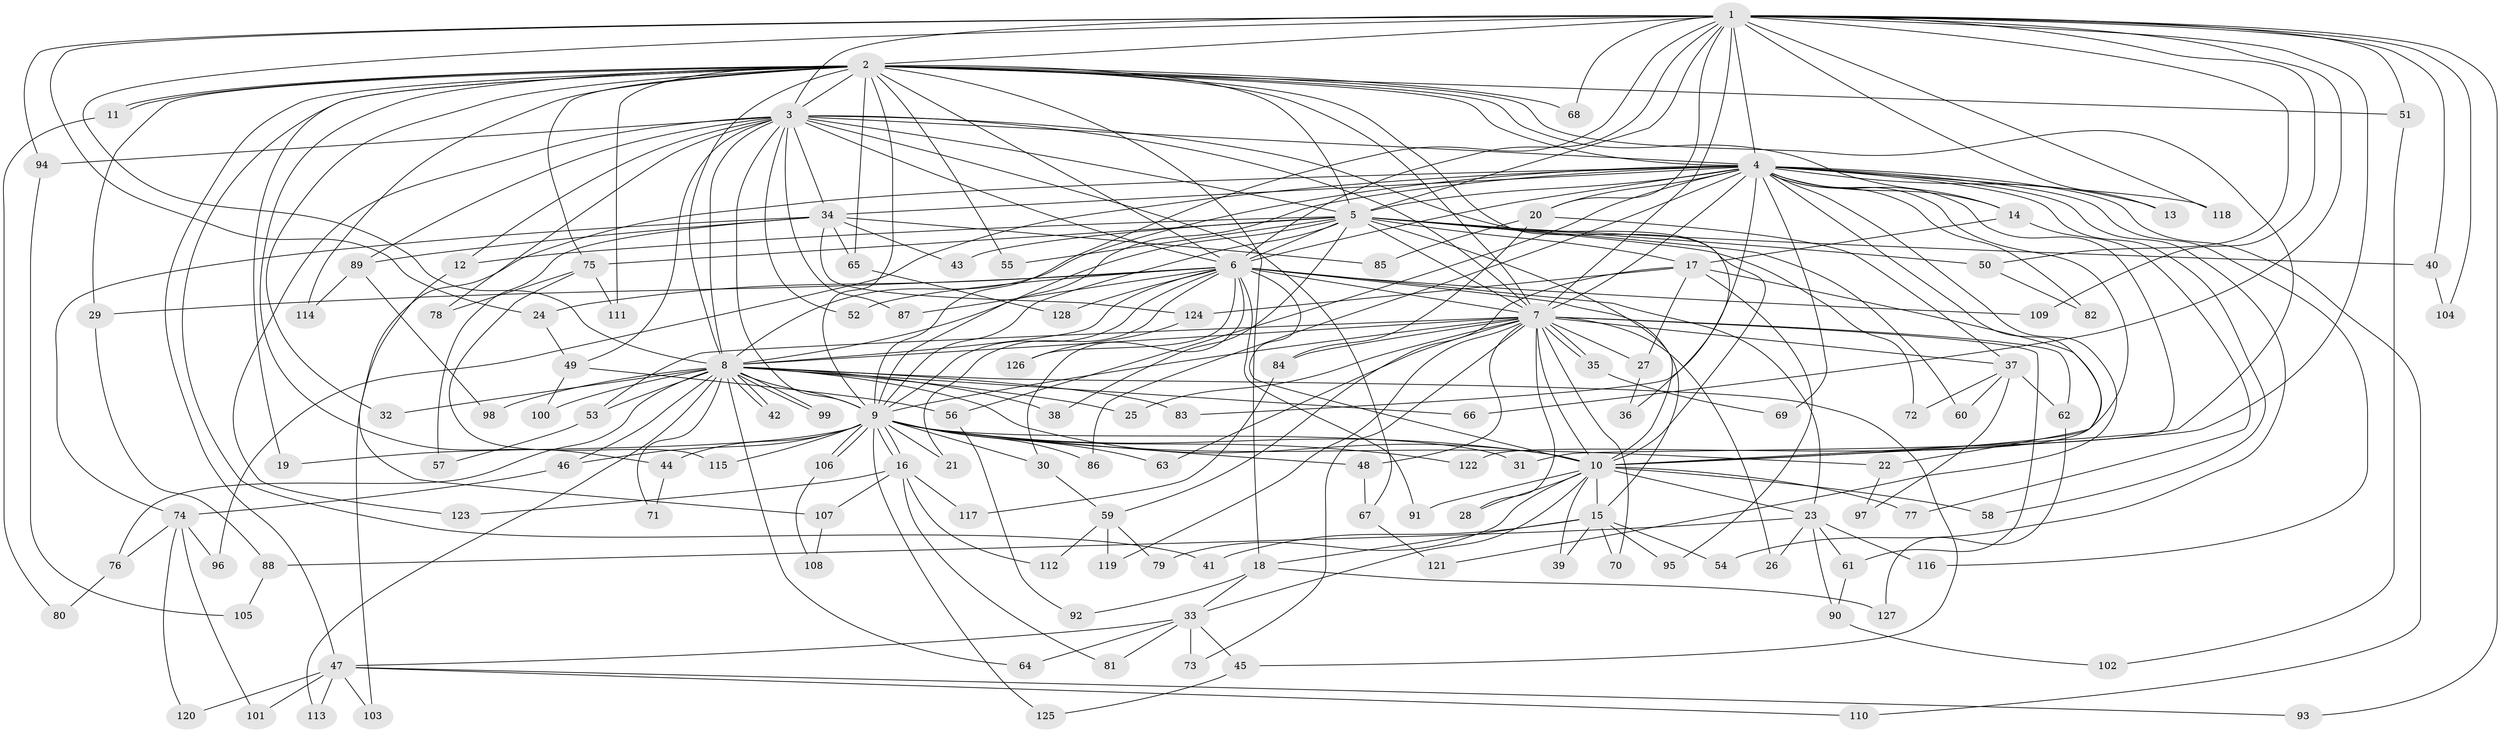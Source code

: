 // Generated by graph-tools (version 1.1) at 2025/01/03/09/25 03:01:27]
// undirected, 128 vertices, 281 edges
graph export_dot {
graph [start="1"]
  node [color=gray90,style=filled];
  1;
  2;
  3;
  4;
  5;
  6;
  7;
  8;
  9;
  10;
  11;
  12;
  13;
  14;
  15;
  16;
  17;
  18;
  19;
  20;
  21;
  22;
  23;
  24;
  25;
  26;
  27;
  28;
  29;
  30;
  31;
  32;
  33;
  34;
  35;
  36;
  37;
  38;
  39;
  40;
  41;
  42;
  43;
  44;
  45;
  46;
  47;
  48;
  49;
  50;
  51;
  52;
  53;
  54;
  55;
  56;
  57;
  58;
  59;
  60;
  61;
  62;
  63;
  64;
  65;
  66;
  67;
  68;
  69;
  70;
  71;
  72;
  73;
  74;
  75;
  76;
  77;
  78;
  79;
  80;
  81;
  82;
  83;
  84;
  85;
  86;
  87;
  88;
  89;
  90;
  91;
  92;
  93;
  94;
  95;
  96;
  97;
  98;
  99;
  100;
  101;
  102;
  103;
  104;
  105;
  106;
  107;
  108;
  109;
  110;
  111;
  112;
  113;
  114;
  115;
  116;
  117;
  118;
  119;
  120;
  121;
  122;
  123;
  124;
  125;
  126;
  127;
  128;
  1 -- 2;
  1 -- 3;
  1 -- 4;
  1 -- 5;
  1 -- 6;
  1 -- 7;
  1 -- 8;
  1 -- 9;
  1 -- 10;
  1 -- 13;
  1 -- 20;
  1 -- 24;
  1 -- 40;
  1 -- 50;
  1 -- 51;
  1 -- 66;
  1 -- 68;
  1 -- 93;
  1 -- 94;
  1 -- 104;
  1 -- 109;
  1 -- 118;
  2 -- 3;
  2 -- 4;
  2 -- 5;
  2 -- 6;
  2 -- 7;
  2 -- 8;
  2 -- 9;
  2 -- 10;
  2 -- 11;
  2 -- 11;
  2 -- 14;
  2 -- 18;
  2 -- 19;
  2 -- 29;
  2 -- 32;
  2 -- 36;
  2 -- 41;
  2 -- 44;
  2 -- 47;
  2 -- 51;
  2 -- 55;
  2 -- 65;
  2 -- 68;
  2 -- 75;
  2 -- 111;
  2 -- 114;
  3 -- 4;
  3 -- 5;
  3 -- 6;
  3 -- 7;
  3 -- 8;
  3 -- 9;
  3 -- 10;
  3 -- 12;
  3 -- 34;
  3 -- 49;
  3 -- 52;
  3 -- 67;
  3 -- 78;
  3 -- 87;
  3 -- 89;
  3 -- 94;
  3 -- 123;
  4 -- 5;
  4 -- 6;
  4 -- 7;
  4 -- 8;
  4 -- 9;
  4 -- 10;
  4 -- 13;
  4 -- 14;
  4 -- 20;
  4 -- 31;
  4 -- 34;
  4 -- 54;
  4 -- 56;
  4 -- 58;
  4 -- 69;
  4 -- 82;
  4 -- 83;
  4 -- 86;
  4 -- 96;
  4 -- 103;
  4 -- 110;
  4 -- 116;
  4 -- 118;
  4 -- 121;
  4 -- 122;
  5 -- 6;
  5 -- 7;
  5 -- 8;
  5 -- 9;
  5 -- 10;
  5 -- 12;
  5 -- 17;
  5 -- 38;
  5 -- 40;
  5 -- 43;
  5 -- 50;
  5 -- 55;
  5 -- 60;
  5 -- 72;
  5 -- 75;
  6 -- 7;
  6 -- 8;
  6 -- 9;
  6 -- 10;
  6 -- 15;
  6 -- 21;
  6 -- 23;
  6 -- 24;
  6 -- 29;
  6 -- 30;
  6 -- 52;
  6 -- 87;
  6 -- 91;
  6 -- 109;
  6 -- 126;
  6 -- 128;
  7 -- 8;
  7 -- 9;
  7 -- 10;
  7 -- 25;
  7 -- 26;
  7 -- 27;
  7 -- 28;
  7 -- 35;
  7 -- 35;
  7 -- 37;
  7 -- 48;
  7 -- 53;
  7 -- 61;
  7 -- 62;
  7 -- 63;
  7 -- 70;
  7 -- 73;
  7 -- 84;
  7 -- 119;
  8 -- 9;
  8 -- 10;
  8 -- 25;
  8 -- 32;
  8 -- 38;
  8 -- 42;
  8 -- 42;
  8 -- 45;
  8 -- 46;
  8 -- 53;
  8 -- 64;
  8 -- 66;
  8 -- 71;
  8 -- 76;
  8 -- 83;
  8 -- 98;
  8 -- 99;
  8 -- 99;
  8 -- 100;
  8 -- 113;
  9 -- 10;
  9 -- 16;
  9 -- 16;
  9 -- 19;
  9 -- 21;
  9 -- 22;
  9 -- 30;
  9 -- 31;
  9 -- 44;
  9 -- 46;
  9 -- 48;
  9 -- 63;
  9 -- 86;
  9 -- 106;
  9 -- 106;
  9 -- 115;
  9 -- 122;
  9 -- 125;
  10 -- 15;
  10 -- 23;
  10 -- 28;
  10 -- 33;
  10 -- 39;
  10 -- 58;
  10 -- 77;
  10 -- 79;
  10 -- 91;
  11 -- 80;
  12 -- 107;
  14 -- 17;
  14 -- 77;
  15 -- 18;
  15 -- 39;
  15 -- 41;
  15 -- 54;
  15 -- 70;
  15 -- 95;
  16 -- 81;
  16 -- 107;
  16 -- 112;
  16 -- 117;
  16 -- 123;
  17 -- 22;
  17 -- 27;
  17 -- 59;
  17 -- 95;
  17 -- 124;
  18 -- 33;
  18 -- 92;
  18 -- 127;
  20 -- 37;
  20 -- 84;
  20 -- 85;
  22 -- 97;
  23 -- 26;
  23 -- 61;
  23 -- 88;
  23 -- 90;
  23 -- 116;
  24 -- 49;
  27 -- 36;
  29 -- 88;
  30 -- 59;
  33 -- 45;
  33 -- 47;
  33 -- 64;
  33 -- 73;
  33 -- 81;
  34 -- 43;
  34 -- 57;
  34 -- 65;
  34 -- 74;
  34 -- 85;
  34 -- 89;
  34 -- 124;
  35 -- 69;
  37 -- 60;
  37 -- 62;
  37 -- 72;
  37 -- 97;
  40 -- 104;
  44 -- 71;
  45 -- 125;
  46 -- 74;
  47 -- 93;
  47 -- 101;
  47 -- 103;
  47 -- 110;
  47 -- 113;
  47 -- 120;
  48 -- 67;
  49 -- 56;
  49 -- 100;
  50 -- 82;
  51 -- 102;
  53 -- 57;
  56 -- 92;
  59 -- 79;
  59 -- 112;
  59 -- 119;
  61 -- 90;
  62 -- 127;
  65 -- 128;
  67 -- 121;
  74 -- 76;
  74 -- 96;
  74 -- 101;
  74 -- 120;
  75 -- 78;
  75 -- 111;
  75 -- 115;
  76 -- 80;
  84 -- 117;
  88 -- 105;
  89 -- 98;
  89 -- 114;
  90 -- 102;
  94 -- 105;
  106 -- 108;
  107 -- 108;
  124 -- 126;
}
